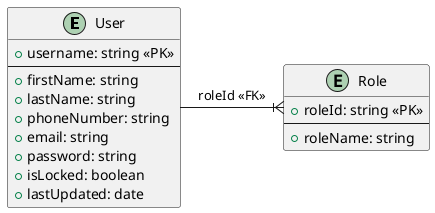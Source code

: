 @startuml

entity "User" as user {
  + username: string <<PK>>
  --
  + firstName: string
  + lastName: string
  + phoneNumber: string
  + email: string
  + password: string
  + isLocked: boolean
  + lastUpdated: date
}

entity "Role" as role {
  + roleId: string <<PK>>
  --
  + roleName: string
}

user -right-|{ role : roleId <<FK>>

@enduml